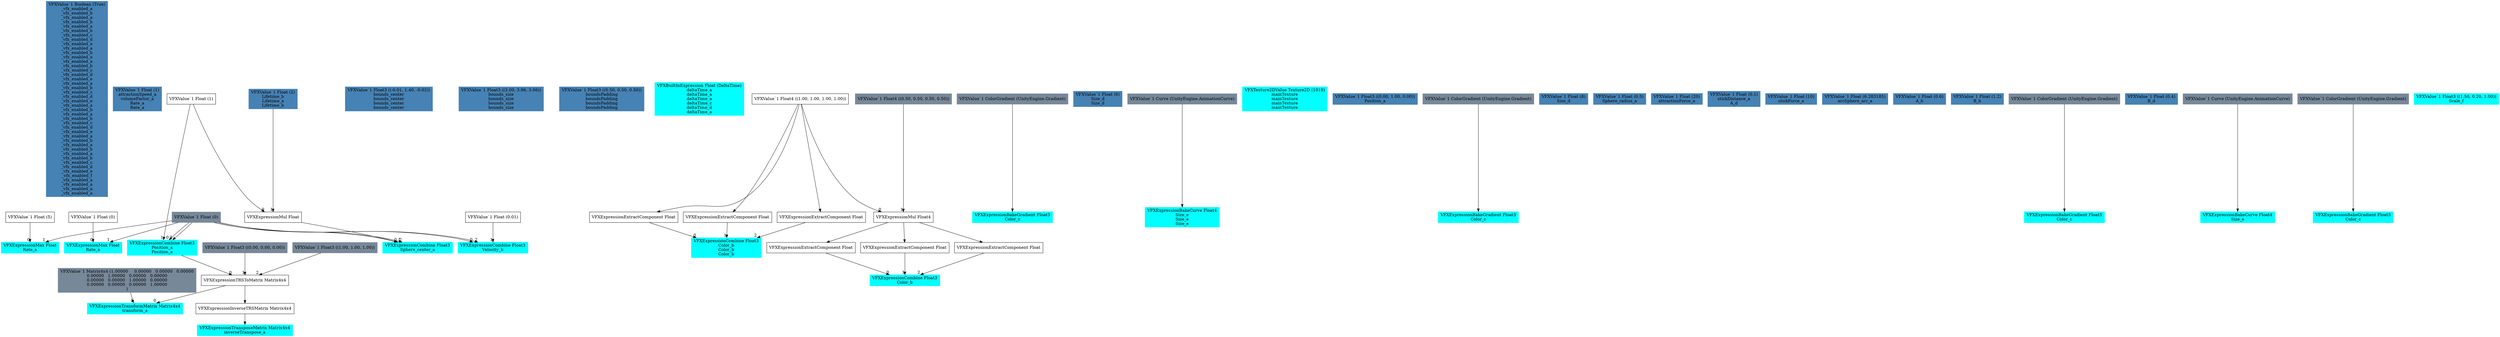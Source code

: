 digraph G {
node0 [shape="box" color="steelblue" style="filled" label="VFXValue`1 Boolean (True)
_vfx_enabled_a
_vfx_enabled_b
_vfx_enabled_a
_vfx_enabled_b
_vfx_enabled_a
_vfx_enabled_b
_vfx_enabled_c
_vfx_enabled_d
_vfx_enabled_e
_vfx_enabled_a
_vfx_enabled_b
_vfx_enabled_a
_vfx_enabled_a
_vfx_enabled_b
_vfx_enabled_c
_vfx_enabled_d
_vfx_enabled_e
_vfx_enabled_a
_vfx_enabled_b
_vfx_enabled_c
_vfx_enabled_d
_vfx_enabled_e
_vfx_enabled_a
_vfx_enabled_b
_vfx_enabled_a
_vfx_enabled_b
_vfx_enabled_c
_vfx_enabled_d
_vfx_enabled_e
_vfx_enabled_a
_vfx_enabled_b
_vfx_enabled_a
_vfx_enabled_b
_vfx_enabled_a
_vfx_enabled_b
_vfx_enabled_c
_vfx_enabled_d
_vfx_enabled_e
_vfx_enabled_f
_vfx_enabled_a
_vfx_enabled_a
_vfx_enabled_a
_vfx_enabled_a"]
node1 [shape="box" color="steelblue" style="filled" label="VFXValue`1 Float (1)
attractionSpeed_a
volumeFactor_a
Rate_a
Rate_a"]
node2 [shape="box" color="cyan" style="filled" label="VFXExpressionMax Float
Rate_a"]
node3 [shape="box" label="VFXValue`1 Float (5)"]
node4 [shape="box" color="lightslategray" style="filled" label="VFXValue`1 Float (0)"]
node5 [shape="box" color="cyan" style="filled" label="VFXExpressionMax Float
Rate_a"]
node6 [shape="box" label="VFXValue`1 Float (0)"]
node7 [shape="box" color="steelblue" style="filled" label="VFXValue`1 Float3 ((-0.01, 1.40, -0.02))
bounds_center
bounds_center
bounds_center
bounds_center"]
node8 [shape="box" color="steelblue" style="filled" label="VFXValue`1 Float3 ((3.00, 3.96, 3.06))
bounds_size
bounds_size
bounds_size
bounds_size"]
node9 [shape="box" color="steelblue" style="filled" label="VFXValue`1 Float3 ((0.50, 0.50, 0.50))
boundsPadding
boundsPadding
boundsPadding
boundsPadding"]
node10 [shape="box" color="cyan" style="filled" label="VFXExpressionCombine Float3
Position_a
Position_a"]
node11 [shape="box" label="VFXValue`1 Float (1)"]
node12 [shape="box" color="steelblue" style="filled" label="VFXValue`1 Float (2)
Lifetime_b
Lifetime_a
Lifetime_b"]
node13 [shape="box" color="cyan" style="filled" label="VFXBuiltInExpression Float (DeltaTime)
deltaTime_a
deltaTime_a
deltaTime_a
deltaTime_c
deltaTime_d
deltaTime_a"]
node14 [shape="box" color="cyan" style="filled" label="VFXExpressionCombine Float3
Color_b
Color_b
Color_b"]
node15 [shape="box" label="VFXExpressionExtractComponent Float"]
node16 [shape="box" label="VFXValue`1 Float4 ((1.00, 1.00, 1.00, 1.00))"]
node17 [shape="box" label="VFXExpressionExtractComponent Float"]
node18 [shape="box" label="VFXExpressionExtractComponent Float"]
node19 [shape="box" color="cyan" style="filled" label="VFXExpressionBakeGradient Float3
Color_c"]
node20 [shape="box" color="lightslategray" style="filled" label="VFXValue`1 ColorGradient (UnityEngine.Gradient)"]
node21 [shape="box" color="steelblue" style="filled" label="VFXValue`1 Float (6)
Size_d
Size_d"]
node22 [shape="box" color="cyan" style="filled" label="VFXExpressionBakeCurve Float4
Size_e
Size_e
Size_e"]
node23 [shape="box" color="lightslategray" style="filled" label="VFXValue`1 Curve (UnityEngine.AnimationCurve)"]
node24 [shape="box" color="cyan" style="filled" label="VFXTexture2DValue Texture2D (1018)
mainTexture
mainTexture
mainTexture
mainTexture"]
node25 [shape="box" color="steelblue" style="filled" label="VFXValue`1 Float3 ((0.00, 1.00, 0.00))
Position_a"]
node26 [shape="box" color="cyan" style="filled" label="VFXExpressionCombine Float3
Color_b"]
node27 [shape="box" label="VFXExpressionExtractComponent Float"]
node28 [shape="box" label="VFXExpressionMul Float4"]
node29 [shape="box" color="lightslategray" style="filled" label="VFXValue`1 Float4 ((0.50, 0.50, 0.50, 0.50))"]
node30 [shape="box" label="VFXExpressionExtractComponent Float"]
node31 [shape="box" label="VFXExpressionExtractComponent Float"]
node32 [shape="box" color="cyan" style="filled" label="VFXExpressionBakeGradient Float3
Color_c"]
node33 [shape="box" color="lightslategray" style="filled" label="VFXValue`1 ColorGradient (UnityEngine.Gradient)"]
node34 [shape="box" color="steelblue" style="filled" label="VFXValue`1 Float (8)
Size_d"]
node35 [shape="box" color="cyan" style="filled" label="VFXExpressionCombine Float3
Sphere_center_a"]
node36 [shape="box" label="VFXExpressionMul Float"]
node37 [shape="box" color="steelblue" style="filled" label="VFXValue`1 Float (0.5)
Sphere_radius_a"]
node38 [shape="box" color="steelblue" style="filled" label="VFXValue`1 Float (20)
attractionForce_a"]
node39 [shape="box" color="steelblue" style="filled" label="VFXValue`1 Float (0.1)
stickDistance_a
A_d"]
node40 [shape="box" color="steelblue" style="filled" label="VFXValue`1 Float (10)
stickForce_a"]
node41 [shape="box" color="cyan" style="filled" label="VFXExpressionCombine Float3
Velocity_b"]
node42 [shape="box" label="VFXValue`1 Float (0.01)"]
node43 [shape="box" color="steelblue" style="filled" label="VFXValue`1 Float (6.283185)
arcSphere_arc_a"]
node44 [shape="box" color="cyan" style="filled" label="VFXExpressionTransformMatrix Matrix4x4
transform_a"]
node45 [shape="box" label="VFXExpressionTRSToMatrix Matrix4x4"]
node46 [shape="box" color="lightslategray" style="filled" label="VFXValue`1 Float3 ((0.00, 0.00, 0.00))"]
node47 [shape="box" color="lightslategray" style="filled" label="VFXValue`1 Float3 ((1.00, 1.00, 1.00))"]
node48 [shape="box" color="lightslategray" style="filled" label="VFXValue`1 Matrix4x4 (1.00000	0.00000	0.00000	0.00000
0.00000	1.00000	0.00000	0.00000
0.00000	0.00000	1.00000	0.00000
0.00000	0.00000	0.00000	1.00000
)"]
node49 [shape="box" color="cyan" style="filled" label="VFXExpressionTransposeMatrix Matrix4x4
inverseTranspose_a"]
node50 [shape="box" label="VFXExpressionInverseTRSMatrix Matrix4x4"]
node51 [shape="box" color="steelblue" style="filled" label="VFXValue`1 Float (0.6)
A_b"]
node52 [shape="box" color="steelblue" style="filled" label="VFXValue`1 Float (1.2)
B_b"]
node53 [shape="box" color="cyan" style="filled" label="VFXExpressionBakeGradient Float3
Color_c"]
node54 [shape="box" color="lightslategray" style="filled" label="VFXValue`1 ColorGradient (UnityEngine.Gradient)"]
node55 [shape="box" color="steelblue" style="filled" label="VFXValue`1 Float (0.4)
B_d"]
node56 [shape="box" color="cyan" style="filled" label="VFXExpressionBakeCurve Float4
Size_e"]
node57 [shape="box" color="lightslategray" style="filled" label="VFXValue`1 Curve (UnityEngine.AnimationCurve)"]
node58 [shape="box" color="cyan" style="filled" label="VFXExpressionBakeGradient Float3
Color_c"]
node59 [shape="box" color="lightslategray" style="filled" label="VFXValue`1 ColorGradient (UnityEngine.Gradient)"]
node60 [shape="box" color="cyan" style="filled" label="VFXValue`1 Float3 ((1.50, 0.20, 1.00))
Scale_f"]
node3 -> node2 [headlabel="0"]
node4 -> node2 [headlabel="1"]
node6 -> node5 [headlabel="0"]
node4 -> node5 [headlabel="1"]
node4 -> node10 [headlabel="0"]
node11 -> node10 [headlabel="1"]
node4 -> node10 [headlabel="2"]
node15 -> node14 [headlabel="0"]
node17 -> node14 [headlabel="1"]
node18 -> node14 [headlabel="2"]
node16 -> node15 
node16 -> node17 
node16 -> node18 
node20 -> node19 
node23 -> node22 
node27 -> node26 [headlabel="0"]
node30 -> node26 [headlabel="1"]
node31 -> node26 [headlabel="2"]
node28 -> node27 
node16 -> node28 [headlabel="0"]
node29 -> node28 [headlabel="1"]
node28 -> node30 
node28 -> node31 
node33 -> node32 
node4 -> node35 [headlabel="0"]
node36 -> node35 [headlabel="1"]
node4 -> node35 [headlabel="2"]
node11 -> node36 [headlabel="0"]
node12 -> node36 [headlabel="1"]
node4 -> node41 [headlabel="0"]
node42 -> node41 [headlabel="1"]
node4 -> node41 [headlabel="2"]
node45 -> node44 [headlabel="0"]
node48 -> node44 [headlabel="1"]
node10 -> node45 [headlabel="0"]
node46 -> node45 [headlabel="1"]
node47 -> node45 [headlabel="2"]
node50 -> node49 
node45 -> node50 
node54 -> node53 
node57 -> node56 
node59 -> node58 
}
